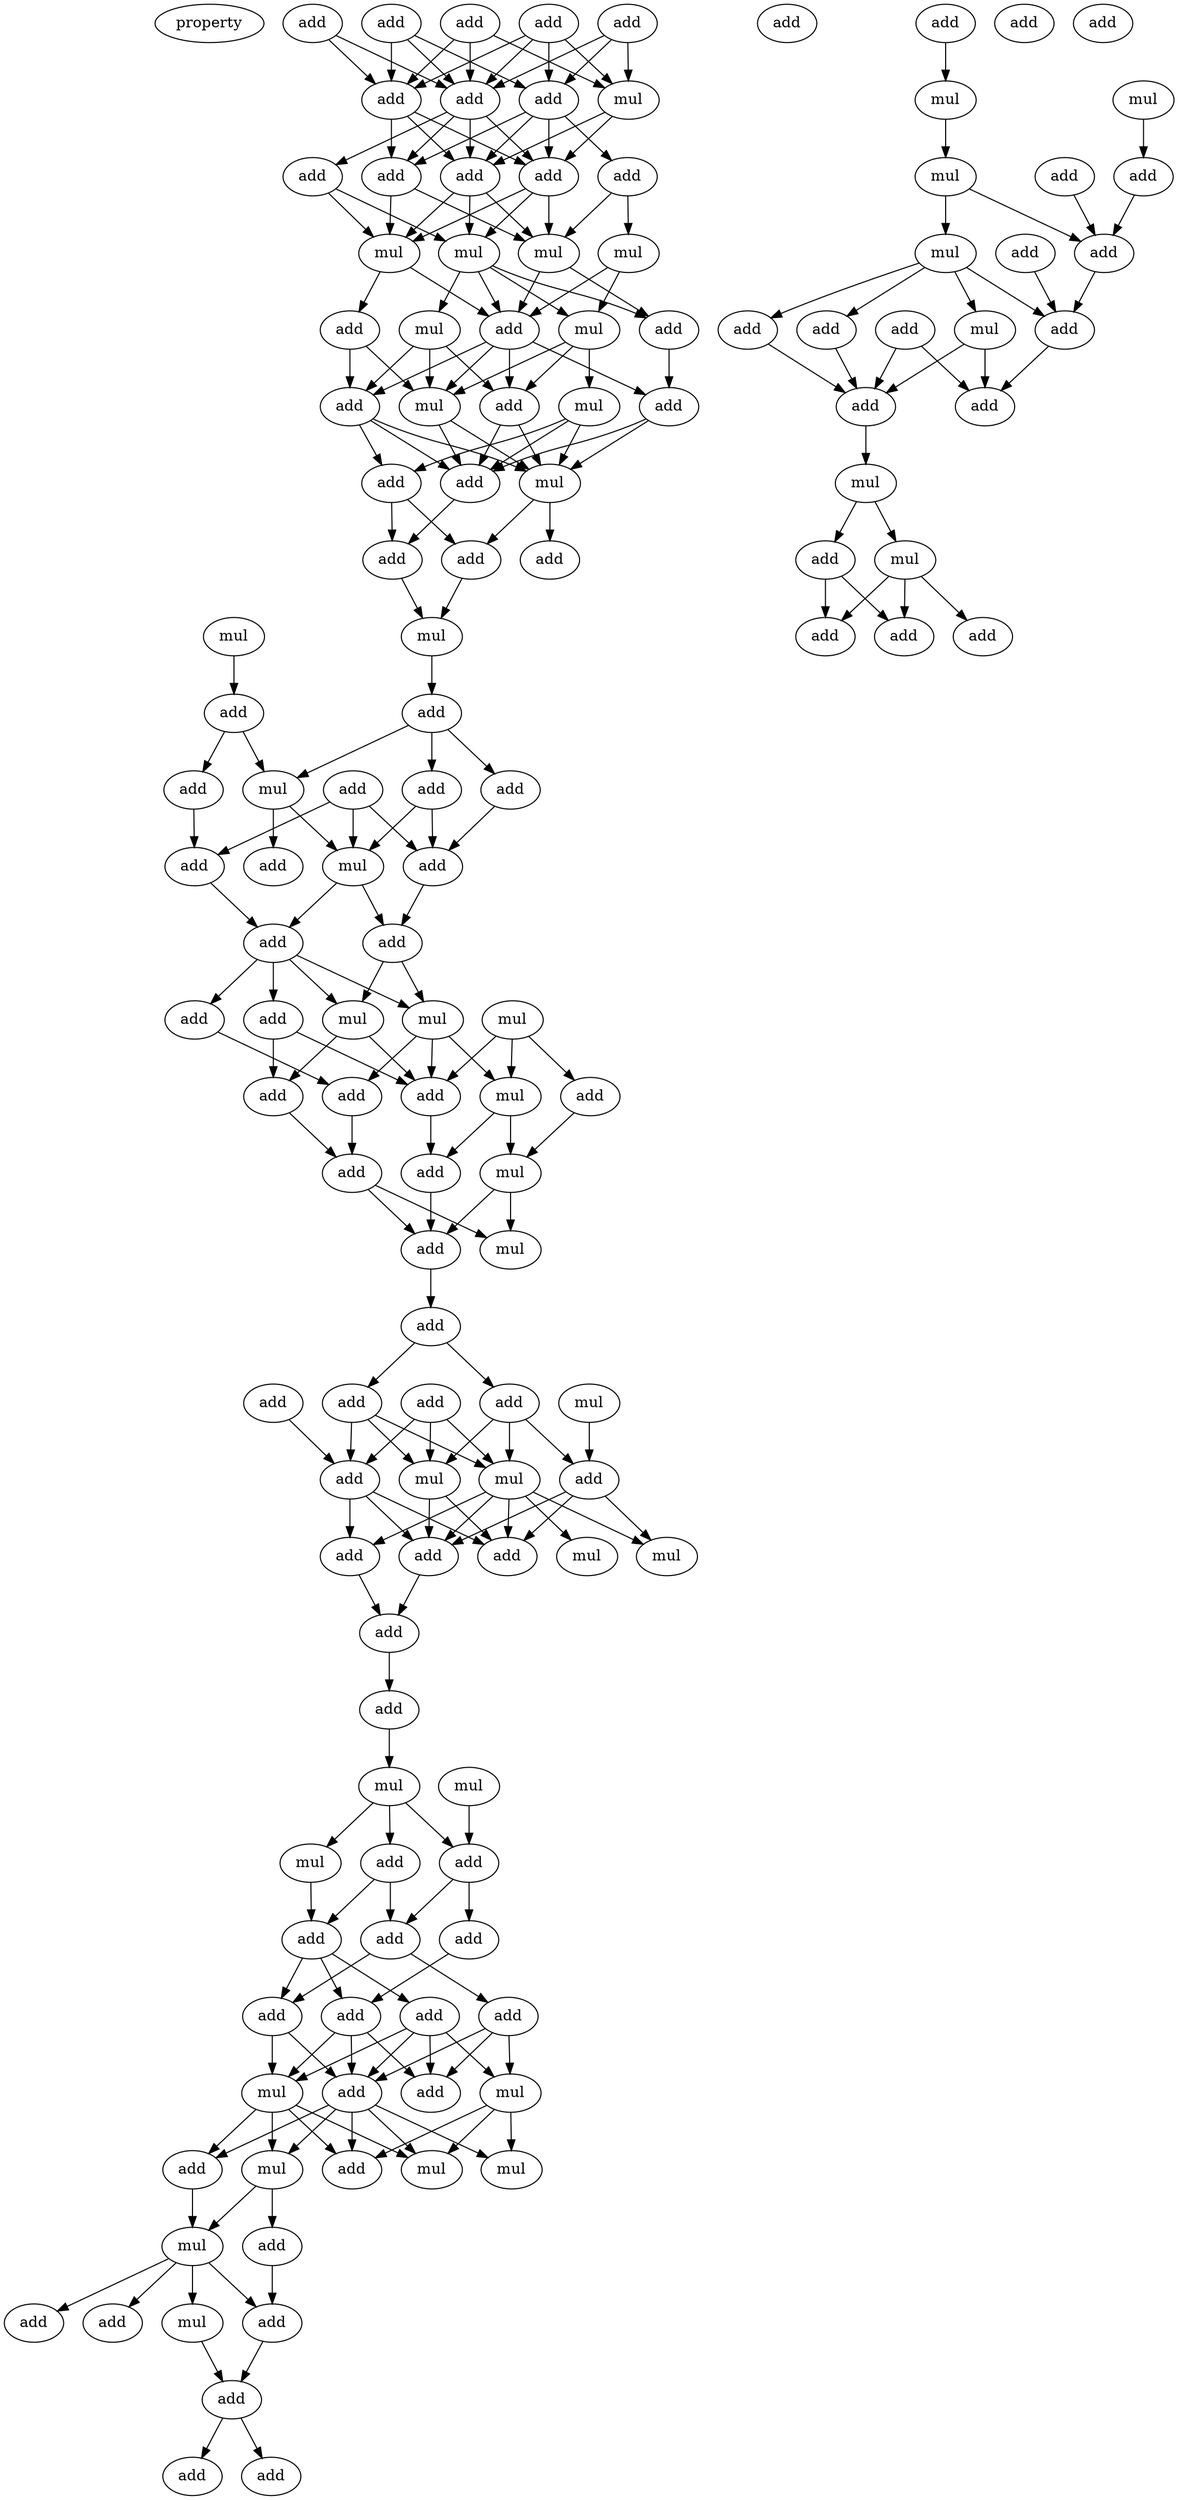 digraph {
    node [fontcolor=black]
    property [mul=2,lf=1.0]
    0 [ label = add ];
    1 [ label = add ];
    2 [ label = add ];
    3 [ label = add ];
    4 [ label = add ];
    5 [ label = mul ];
    6 [ label = add ];
    7 [ label = add ];
    8 [ label = add ];
    9 [ label = add ];
    10 [ label = add ];
    11 [ label = add ];
    12 [ label = add ];
    13 [ label = add ];
    14 [ label = mul ];
    15 [ label = mul ];
    16 [ label = mul ];
    17 [ label = mul ];
    18 [ label = mul ];
    19 [ label = mul ];
    20 [ label = add ];
    21 [ label = add ];
    22 [ label = add ];
    23 [ label = add ];
    24 [ label = add ];
    25 [ label = mul ];
    26 [ label = mul ];
    27 [ label = add ];
    28 [ label = add ];
    29 [ label = mul ];
    30 [ label = add ];
    31 [ label = add ];
    32 [ label = add ];
    33 [ label = add ];
    34 [ label = mul ];
    35 [ label = mul ];
    36 [ label = add ];
    37 [ label = add ];
    38 [ label = add ];
    39 [ label = add ];
    40 [ label = add ];
    41 [ label = mul ];
    42 [ label = add ];
    43 [ label = add ];
    44 [ label = add ];
    45 [ label = add ];
    46 [ label = mul ];
    47 [ label = add ];
    48 [ label = add ];
    49 [ label = mul ];
    50 [ label = add ];
    51 [ label = mul ];
    52 [ label = mul ];
    53 [ label = add ];
    54 [ label = add ];
    55 [ label = mul ];
    56 [ label = add ];
    57 [ label = add ];
    58 [ label = add ];
    59 [ label = add ];
    60 [ label = add ];
    61 [ label = mul ];
    62 [ label = mul ];
    63 [ label = add ];
    64 [ label = add ];
    65 [ label = add ];
    66 [ label = add ];
    67 [ label = add ];
    68 [ label = mul ];
    69 [ label = add ];
    70 [ label = mul ];
    71 [ label = mul ];
    72 [ label = add ];
    73 [ label = add ];
    74 [ label = add ];
    75 [ label = add ];
    76 [ label = mul ];
    77 [ label = mul ];
    78 [ label = add ];
    79 [ label = add ];
    80 [ label = add ];
    81 [ label = mul ];
    82 [ label = mul ];
    83 [ label = add ];
    84 [ label = add ];
    85 [ label = mul ];
    86 [ label = add ];
    87 [ label = add ];
    88 [ label = add ];
    89 [ label = add ];
    90 [ label = add ];
    91 [ label = add ];
    92 [ label = add ];
    93 [ label = mul ];
    94 [ label = mul ];
    95 [ label = add ];
    96 [ label = add ];
    97 [ label = mul ];
    98 [ label = mul ];
    99 [ label = add ];
    100 [ label = add ];
    101 [ label = mul ];
    102 [ label = mul ];
    103 [ label = add ];
    104 [ label = mul ];
    105 [ label = add ];
    106 [ label = add ];
    107 [ label = add ];
    108 [ label = add ];
    109 [ label = add ];
    110 [ label = add ];
    111 [ label = add ];
    112 [ label = add ];
    113 [ label = mul ];
    114 [ label = mul ];
    115 [ label = add ];
    116 [ label = add ];
    117 [ label = mul ];
    118 [ label = add ];
    119 [ label = mul ];
    120 [ label = add ];
    121 [ label = add ];
    122 [ label = add ];
    123 [ label = mul ];
    124 [ label = add ];
    125 [ label = add ];
    126 [ label = add ];
    127 [ label = add ];
    128 [ label = add ];
    129 [ label = mul ];
    130 [ label = add ];
    131 [ label = mul ];
    132 [ label = add ];
    133 [ label = add ];
    134 [ label = add ];
    135 [ label = add ];
    0 -> 5 [ name = 0 ];
    0 -> 7 [ name = 1 ];
    0 -> 8 [ name = 2 ];
    1 -> 5 [ name = 3 ];
    1 -> 6 [ name = 4 ];
    1 -> 7 [ name = 5 ];
    1 -> 8 [ name = 6 ];
    2 -> 6 [ name = 7 ];
    2 -> 7 [ name = 8 ];
    3 -> 5 [ name = 9 ];
    3 -> 6 [ name = 10 ];
    3 -> 7 [ name = 11 ];
    4 -> 6 [ name = 12 ];
    4 -> 7 [ name = 13 ];
    4 -> 8 [ name = 14 ];
    5 -> 10 [ name = 15 ];
    5 -> 11 [ name = 16 ];
    6 -> 10 [ name = 17 ];
    6 -> 11 [ name = 18 ];
    6 -> 13 [ name = 19 ];
    7 -> 9 [ name = 20 ];
    7 -> 10 [ name = 21 ];
    7 -> 11 [ name = 22 ];
    7 -> 13 [ name = 23 ];
    8 -> 10 [ name = 24 ];
    8 -> 11 [ name = 25 ];
    8 -> 12 [ name = 26 ];
    8 -> 13 [ name = 27 ];
    9 -> 14 [ name = 28 ];
    9 -> 16 [ name = 29 ];
    10 -> 14 [ name = 30 ];
    10 -> 16 [ name = 31 ];
    10 -> 17 [ name = 32 ];
    11 -> 14 [ name = 33 ];
    11 -> 16 [ name = 34 ];
    11 -> 17 [ name = 35 ];
    12 -> 15 [ name = 36 ];
    12 -> 17 [ name = 37 ];
    13 -> 16 [ name = 38 ];
    13 -> 17 [ name = 39 ];
    14 -> 18 [ name = 40 ];
    14 -> 19 [ name = 41 ];
    14 -> 20 [ name = 42 ];
    14 -> 21 [ name = 43 ];
    15 -> 18 [ name = 44 ];
    15 -> 20 [ name = 45 ];
    16 -> 20 [ name = 46 ];
    16 -> 22 [ name = 47 ];
    17 -> 20 [ name = 48 ];
    17 -> 21 [ name = 49 ];
    18 -> 23 [ name = 50 ];
    18 -> 25 [ name = 51 ];
    18 -> 26 [ name = 52 ];
    19 -> 23 [ name = 53 ];
    19 -> 24 [ name = 54 ];
    19 -> 26 [ name = 55 ];
    20 -> 23 [ name = 56 ];
    20 -> 24 [ name = 57 ];
    20 -> 26 [ name = 58 ];
    20 -> 27 [ name = 59 ];
    21 -> 27 [ name = 60 ];
    22 -> 24 [ name = 61 ];
    22 -> 26 [ name = 62 ];
    23 -> 28 [ name = 63 ];
    23 -> 29 [ name = 64 ];
    24 -> 28 [ name = 65 ];
    24 -> 29 [ name = 66 ];
    24 -> 30 [ name = 67 ];
    25 -> 28 [ name = 68 ];
    25 -> 29 [ name = 69 ];
    25 -> 30 [ name = 70 ];
    26 -> 28 [ name = 71 ];
    26 -> 29 [ name = 72 ];
    27 -> 28 [ name = 73 ];
    27 -> 29 [ name = 74 ];
    28 -> 31 [ name = 75 ];
    29 -> 32 [ name = 76 ];
    29 -> 33 [ name = 77 ];
    30 -> 31 [ name = 78 ];
    30 -> 32 [ name = 79 ];
    31 -> 35 [ name = 80 ];
    32 -> 35 [ name = 81 ];
    34 -> 37 [ name = 82 ];
    35 -> 36 [ name = 83 ];
    36 -> 39 [ name = 84 ];
    36 -> 40 [ name = 85 ];
    36 -> 41 [ name = 86 ];
    37 -> 41 [ name = 87 ];
    37 -> 42 [ name = 88 ];
    38 -> 43 [ name = 89 ];
    38 -> 45 [ name = 90 ];
    38 -> 46 [ name = 91 ];
    39 -> 45 [ name = 92 ];
    40 -> 45 [ name = 93 ];
    40 -> 46 [ name = 94 ];
    41 -> 44 [ name = 95 ];
    41 -> 46 [ name = 96 ];
    42 -> 43 [ name = 97 ];
    43 -> 47 [ name = 98 ];
    45 -> 48 [ name = 99 ];
    46 -> 47 [ name = 100 ];
    46 -> 48 [ name = 101 ];
    47 -> 49 [ name = 102 ];
    47 -> 50 [ name = 103 ];
    47 -> 52 [ name = 104 ];
    47 -> 53 [ name = 105 ];
    48 -> 49 [ name = 106 ];
    48 -> 52 [ name = 107 ];
    49 -> 56 [ name = 108 ];
    49 -> 58 [ name = 109 ];
    50 -> 57 [ name = 110 ];
    51 -> 54 [ name = 111 ];
    51 -> 55 [ name = 112 ];
    51 -> 56 [ name = 113 ];
    52 -> 55 [ name = 114 ];
    52 -> 56 [ name = 115 ];
    52 -> 57 [ name = 116 ];
    53 -> 56 [ name = 117 ];
    53 -> 58 [ name = 118 ];
    54 -> 61 [ name = 119 ];
    55 -> 60 [ name = 120 ];
    55 -> 61 [ name = 121 ];
    56 -> 60 [ name = 122 ];
    57 -> 59 [ name = 123 ];
    58 -> 59 [ name = 124 ];
    59 -> 62 [ name = 125 ];
    59 -> 63 [ name = 126 ];
    60 -> 63 [ name = 127 ];
    61 -> 62 [ name = 128 ];
    61 -> 63 [ name = 129 ];
    63 -> 64 [ name = 130 ];
    64 -> 66 [ name = 131 ];
    64 -> 67 [ name = 132 ];
    65 -> 73 [ name = 133 ];
    66 -> 70 [ name = 134 ];
    66 -> 71 [ name = 135 ];
    66 -> 73 [ name = 136 ];
    67 -> 70 [ name = 137 ];
    67 -> 71 [ name = 138 ];
    67 -> 72 [ name = 139 ];
    68 -> 72 [ name = 140 ];
    69 -> 70 [ name = 141 ];
    69 -> 71 [ name = 142 ];
    69 -> 73 [ name = 143 ];
    70 -> 74 [ name = 144 ];
    70 -> 75 [ name = 145 ];
    70 -> 76 [ name = 146 ];
    70 -> 77 [ name = 147 ];
    70 -> 78 [ name = 148 ];
    71 -> 75 [ name = 149 ];
    71 -> 78 [ name = 150 ];
    72 -> 75 [ name = 151 ];
    72 -> 77 [ name = 152 ];
    72 -> 78 [ name = 153 ];
    73 -> 74 [ name = 154 ];
    73 -> 75 [ name = 155 ];
    73 -> 78 [ name = 156 ];
    74 -> 79 [ name = 157 ];
    78 -> 79 [ name = 158 ];
    79 -> 80 [ name = 159 ];
    80 -> 82 [ name = 160 ];
    81 -> 84 [ name = 161 ];
    82 -> 83 [ name = 162 ];
    82 -> 84 [ name = 163 ];
    82 -> 85 [ name = 164 ];
    83 -> 86 [ name = 165 ];
    83 -> 88 [ name = 166 ];
    84 -> 86 [ name = 167 ];
    84 -> 87 [ name = 168 ];
    85 -> 88 [ name = 169 ];
    86 -> 91 [ name = 170 ];
    86 -> 92 [ name = 171 ];
    87 -> 89 [ name = 172 ];
    88 -> 89 [ name = 173 ];
    88 -> 90 [ name = 174 ];
    88 -> 92 [ name = 175 ];
    89 -> 94 [ name = 176 ];
    89 -> 95 [ name = 177 ];
    89 -> 96 [ name = 178 ];
    90 -> 93 [ name = 179 ];
    90 -> 94 [ name = 180 ];
    90 -> 95 [ name = 181 ];
    90 -> 96 [ name = 182 ];
    91 -> 93 [ name = 183 ];
    91 -> 95 [ name = 184 ];
    91 -> 96 [ name = 185 ];
    92 -> 94 [ name = 186 ];
    92 -> 95 [ name = 187 ];
    93 -> 97 [ name = 188 ];
    93 -> 100 [ name = 189 ];
    93 -> 101 [ name = 190 ];
    94 -> 97 [ name = 191 ];
    94 -> 98 [ name = 192 ];
    94 -> 99 [ name = 193 ];
    94 -> 100 [ name = 194 ];
    95 -> 97 [ name = 195 ];
    95 -> 98 [ name = 196 ];
    95 -> 99 [ name = 197 ];
    95 -> 100 [ name = 198 ];
    95 -> 101 [ name = 199 ];
    98 -> 102 [ name = 200 ];
    98 -> 103 [ name = 201 ];
    99 -> 102 [ name = 202 ];
    102 -> 104 [ name = 203 ];
    102 -> 105 [ name = 204 ];
    102 -> 106 [ name = 205 ];
    102 -> 107 [ name = 206 ];
    103 -> 106 [ name = 207 ];
    104 -> 108 [ name = 208 ];
    106 -> 108 [ name = 209 ];
    108 -> 109 [ name = 210 ];
    108 -> 110 [ name = 211 ];
    112 -> 114 [ name = 212 ];
    113 -> 115 [ name = 213 ];
    114 -> 117 [ name = 214 ];
    115 -> 120 [ name = 215 ];
    117 -> 119 [ name = 216 ];
    117 -> 120 [ name = 217 ];
    118 -> 120 [ name = 218 ];
    119 -> 122 [ name = 219 ];
    119 -> 123 [ name = 220 ];
    119 -> 125 [ name = 221 ];
    119 -> 126 [ name = 222 ];
    120 -> 125 [ name = 223 ];
    121 -> 125 [ name = 224 ];
    122 -> 128 [ name = 225 ];
    123 -> 127 [ name = 226 ];
    123 -> 128 [ name = 227 ];
    124 -> 127 [ name = 228 ];
    124 -> 128 [ name = 229 ];
    125 -> 127 [ name = 230 ];
    126 -> 128 [ name = 231 ];
    128 -> 129 [ name = 232 ];
    129 -> 130 [ name = 233 ];
    129 -> 131 [ name = 234 ];
    130 -> 132 [ name = 235 ];
    130 -> 134 [ name = 236 ];
    131 -> 132 [ name = 237 ];
    131 -> 133 [ name = 238 ];
    131 -> 134 [ name = 239 ];
}
